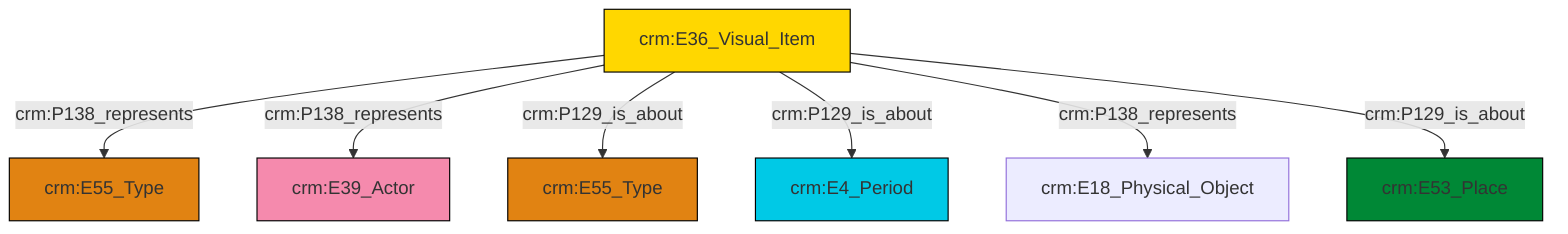 graph TD
classDef Literal fill:#f2f2f2,stroke:#000000;
classDef CRM_Entity fill:#FFFFFF,stroke:#000000;
classDef Temporal_Entity fill:#00C9E6, stroke:#000000;
classDef Type fill:#E18312, stroke:#000000;
classDef Time-Span fill:#2C9C91, stroke:#000000;
classDef Appellation fill:#FFEB7F, stroke:#000000;
classDef Place fill:#008836, stroke:#000000;
classDef Persistent_Item fill:#B266B2, stroke:#000000;
classDef Conceptual_Object fill:#FFD700, stroke:#000000;
classDef Physical_Thing fill:#D2B48C, stroke:#000000;
classDef Actor fill:#f58aad, stroke:#000000;
classDef PC_Classes fill:#4ce600, stroke:#000000;
classDef Multi fill:#cccccc,stroke:#000000;

2["crm:E36_Visual_Item"]:::Conceptual_Object -->|crm:P138_represents| 3["crm:E55_Type"]:::Type
2["crm:E36_Visual_Item"]:::Conceptual_Object -->|crm:P138_represents| 4["crm:E39_Actor"]:::Actor
2["crm:E36_Visual_Item"]:::Conceptual_Object -->|crm:P129_is_about| 0["crm:E55_Type"]:::Type
2["crm:E36_Visual_Item"]:::Conceptual_Object -->|crm:P129_is_about| 10["crm:E4_Period"]:::Temporal_Entity
2["crm:E36_Visual_Item"]:::Conceptual_Object -->|crm:P138_represents| 8["crm:E18_Physical_Object"]:::Default
2["crm:E36_Visual_Item"]:::Conceptual_Object -->|crm:P129_is_about| 12["crm:E53_Place"]:::Place
